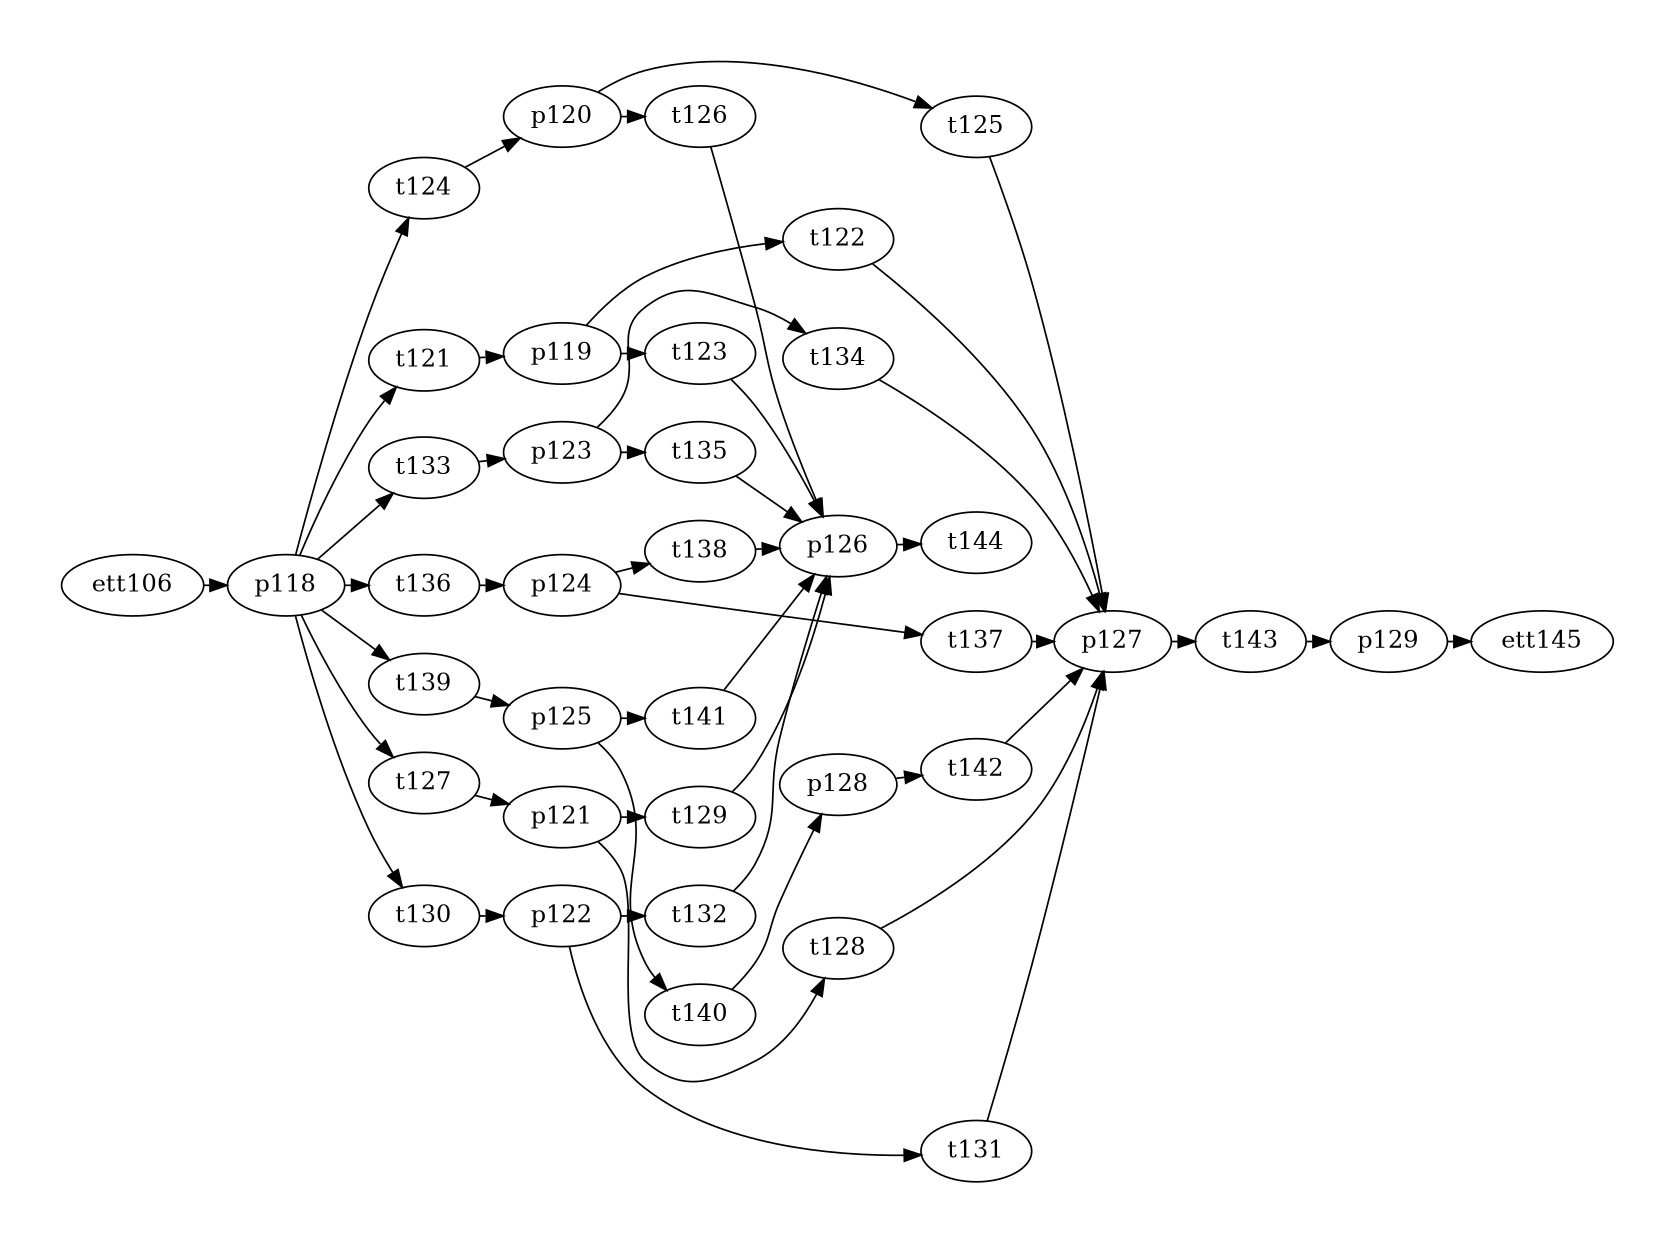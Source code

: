 
digraph A {
    # splines = ortho
    rankdir=LR;
    ratio=fill
    graph [pad="0.5", nodesep="0.25", ranksep="0.2"];
    margin=0;
    size="11.7,8.3!"

# Módulo armazenador (x)

    p118
    p119
    p120
    p121
    p122
    p123
    p124
    p125
    p126
    p127
    p128
    p129

    t121
    t122
    t123
    t124
    t125
    t126
    t127
    t128
    t129
    t130
    t131
    t132
    t133
    t134
    t135
    t136
    t137
    t138
    t139
    t140
    t141
    t142

    
# subgraph cluster_8 {
#   label="Storage (x)";
#   labelloc = b
#   style="dashed"
  # color="red"

  # pre

  p118 -> t121
  p118 -> t124
  p118 -> t127
  p118 -> t130
  p118 -> t133
  p118 -> t136
  p118 -> t139

  p119 -> t122
  p119 -> t123

  p120 -> t125
  p120 -> t126

  p121 -> t128
  p121 -> t129

  p122 -> t131
  p122 -> t132

  p123 -> t134
  p123 -> t135

  p124 -> t137
  p124 -> t138

  p125 -> t140
  p125 -> t141

  p126 -> t144

  p127 -> t143

  p128 -> t142



  #pos

  t121 -> p119
  t122 -> p127
  t123 -> p126

  t124 -> p120
  t125 -> p127
  t126 -> p126

  t127 -> p121
  t128 -> p127
  t129 -> p126

  t130 -> p122
  t131 -> p127
  t132 -> p126

  t133 -> p123
  t134 -> p127
  t135 -> p126

  t136 -> p124
  t137 -> p127
  t138 -> p126

  t139 -> p125
  t140 -> p128

  t141 -> p126

  t142 -> p127
  t143 -> p129

  

  
# }
ett106
ett106 -> p118

ett145
p129 ->  ett145
}
